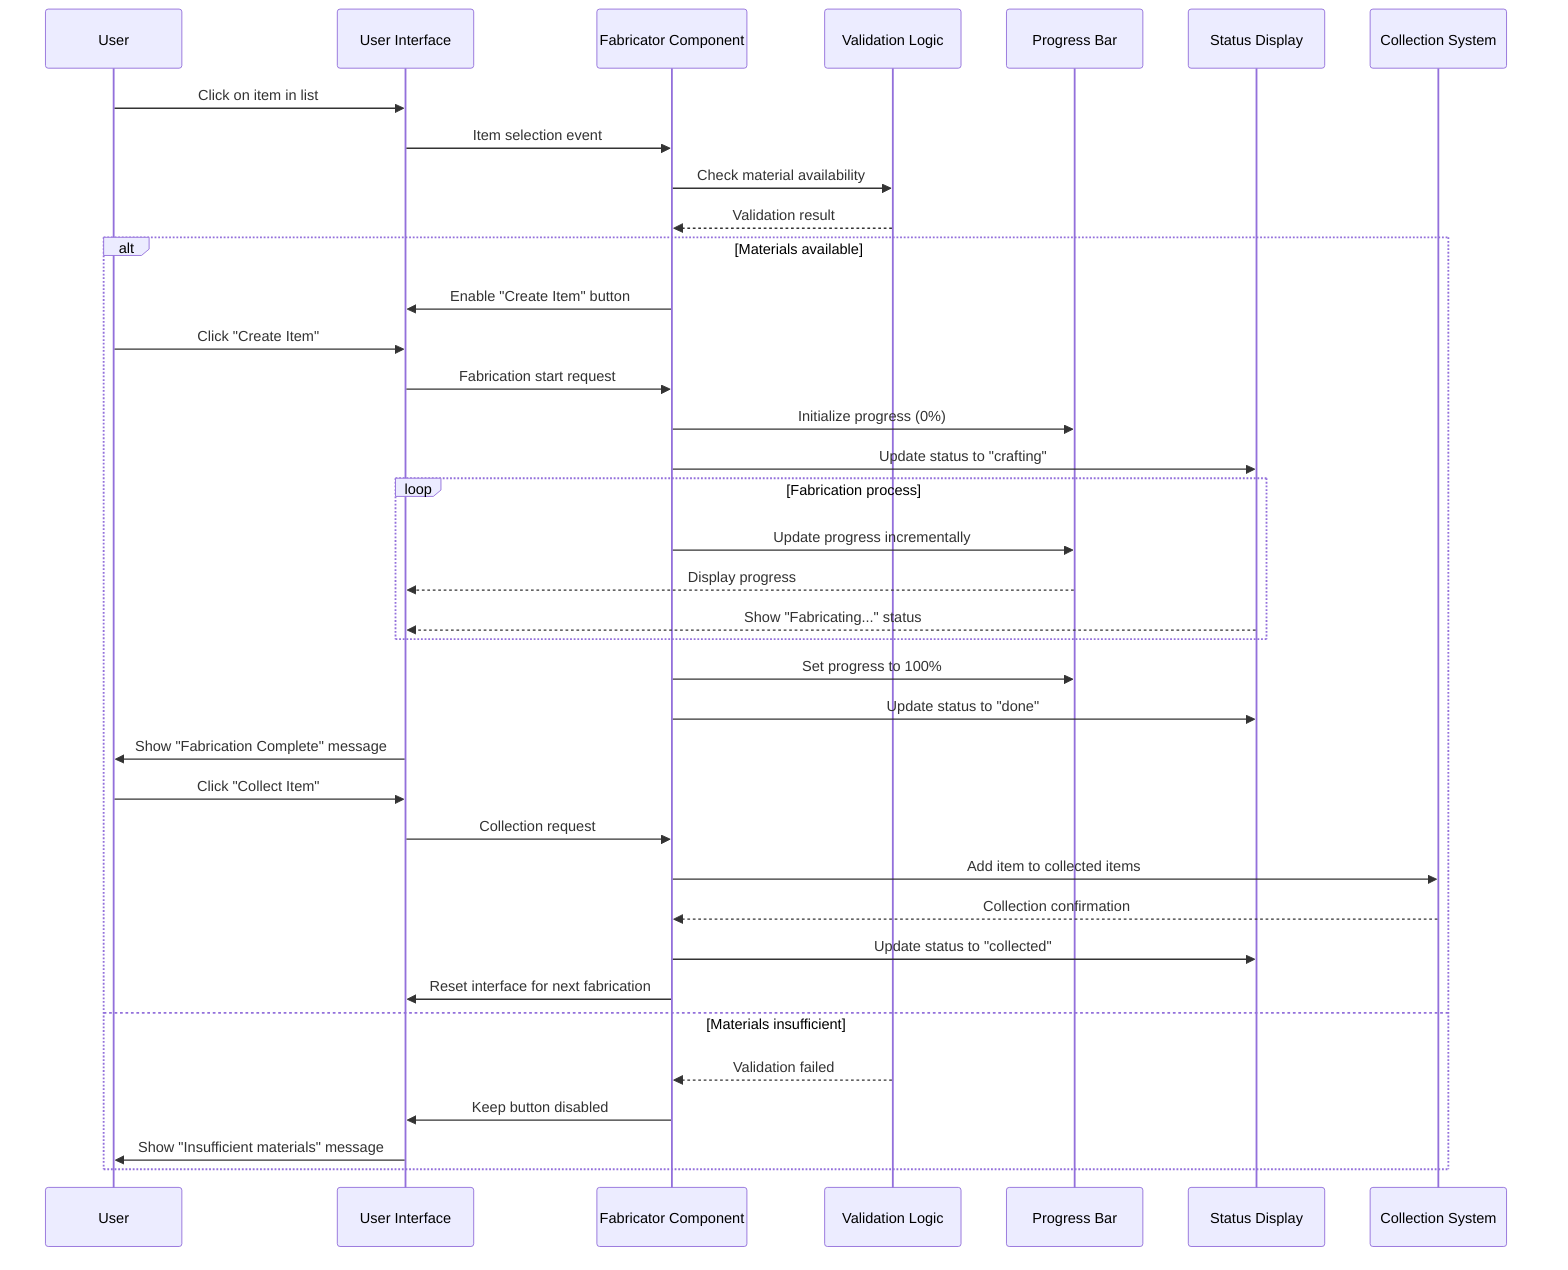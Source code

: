 sequenceDiagram
    participant U as User
    participant UI as User Interface
    participant FC as Fabricator Component
    participant VL as Validation Logic
    participant PB as Progress Bar
    participant ST as Status Display
    participant CL as Collection System

    U->>UI: Click on item in list
    UI->>FC: Item selection event
    FC->>VL: Check material availability
    VL-->>FC: Validation result

    alt Materials available
        FC->>UI: Enable "Create Item" button
        U->>UI: Click "Create Item"
        UI->>FC: Fabrication start request
        FC->>PB: Initialize progress (0%)
        FC->>ST: Update status to "crafting"

        loop Fabrication process
            FC->>PB: Update progress incrementally
            PB-->>UI: Display progress
            ST-->>UI: Show "Fabricating..." status
        end

        FC->>PB: Set progress to 100%
        FC->>ST: Update status to "done"
        UI->>U: Show "Fabrication Complete" message

        U->>UI: Click "Collect Item"
        UI->>FC: Collection request
        FC->>CL: Add item to collected items
        CL-->>FC: Collection confirmation
        FC->>ST: Update status to "collected"
        FC->>UI: Reset interface for next fabrication

    else Materials insufficient
        VL-->>FC: Validation failed
        FC->>UI: Keep button disabled
        UI->>U: Show "Insufficient materials" message
    end